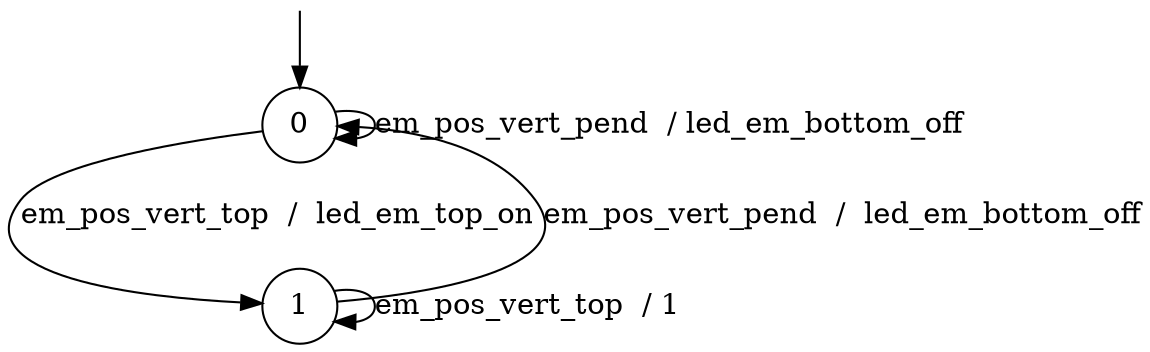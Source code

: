 digraph g {

	s0 [shape="circle" label="0"];
	s1 [shape="circle" label="1"];
	s0 -> s0 [label="em_pos_vert_pend  / led_em_bottom_off"];
	s0 -> s1 [label="em_pos_vert_top  /  led_em_top_on"];
	s1 -> s0 [label="em_pos_vert_pend  /  led_em_bottom_off"];
	s1 -> s1 [label="em_pos_vert_top  / 1"];

__start0 [label="" shape="none" width="0" height="0"];
__start0 -> s0;

}
